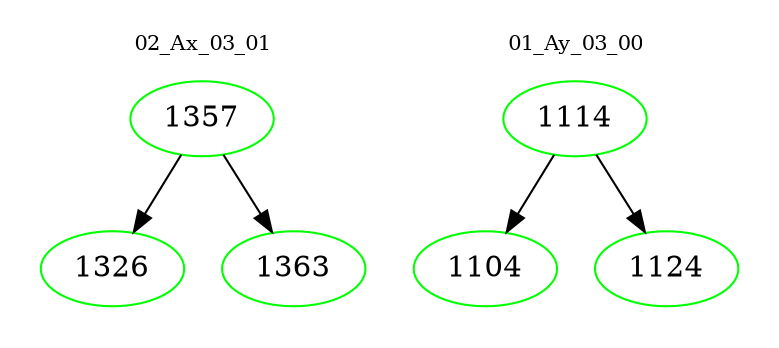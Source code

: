 digraph{
subgraph cluster_0 {
color = white
label = "02_Ax_03_01";
fontsize=10;
T0_1357 [label="1357", color="green"]
T0_1357 -> T0_1326 [color="black"]
T0_1326 [label="1326", color="green"]
T0_1357 -> T0_1363 [color="black"]
T0_1363 [label="1363", color="green"]
}
subgraph cluster_1 {
color = white
label = "01_Ay_03_00";
fontsize=10;
T1_1114 [label="1114", color="green"]
T1_1114 -> T1_1104 [color="black"]
T1_1104 [label="1104", color="green"]
T1_1114 -> T1_1124 [color="black"]
T1_1124 [label="1124", color="green"]
}
}
